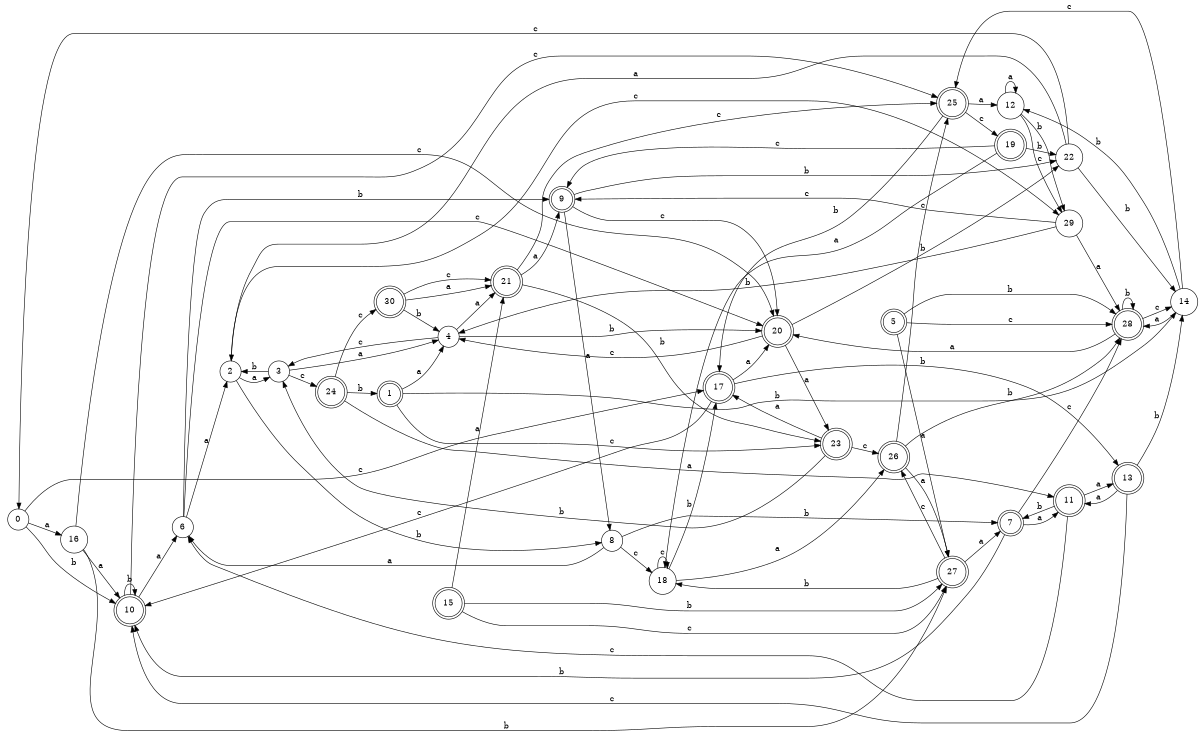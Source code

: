 digraph n25_6 {
__start0 [label="" shape="none"];

rankdir=LR;
size="8,5";

s0 [style="filled", color="black", fillcolor="white" shape="circle", label="0"];
s1 [style="rounded,filled", color="black", fillcolor="white" shape="doublecircle", label="1"];
s2 [style="filled", color="black", fillcolor="white" shape="circle", label="2"];
s3 [style="filled", color="black", fillcolor="white" shape="circle", label="3"];
s4 [style="filled", color="black", fillcolor="white" shape="circle", label="4"];
s5 [style="rounded,filled", color="black", fillcolor="white" shape="doublecircle", label="5"];
s6 [style="filled", color="black", fillcolor="white" shape="circle", label="6"];
s7 [style="rounded,filled", color="black", fillcolor="white" shape="doublecircle", label="7"];
s8 [style="filled", color="black", fillcolor="white" shape="circle", label="8"];
s9 [style="rounded,filled", color="black", fillcolor="white" shape="doublecircle", label="9"];
s10 [style="rounded,filled", color="black", fillcolor="white" shape="doublecircle", label="10"];
s11 [style="rounded,filled", color="black", fillcolor="white" shape="doublecircle", label="11"];
s12 [style="filled", color="black", fillcolor="white" shape="circle", label="12"];
s13 [style="rounded,filled", color="black", fillcolor="white" shape="doublecircle", label="13"];
s14 [style="filled", color="black", fillcolor="white" shape="circle", label="14"];
s15 [style="rounded,filled", color="black", fillcolor="white" shape="doublecircle", label="15"];
s16 [style="filled", color="black", fillcolor="white" shape="circle", label="16"];
s17 [style="rounded,filled", color="black", fillcolor="white" shape="doublecircle", label="17"];
s18 [style="filled", color="black", fillcolor="white" shape="circle", label="18"];
s19 [style="rounded,filled", color="black", fillcolor="white" shape="doublecircle", label="19"];
s20 [style="rounded,filled", color="black", fillcolor="white" shape="doublecircle", label="20"];
s21 [style="rounded,filled", color="black", fillcolor="white" shape="doublecircle", label="21"];
s22 [style="filled", color="black", fillcolor="white" shape="circle", label="22"];
s23 [style="rounded,filled", color="black", fillcolor="white" shape="doublecircle", label="23"];
s24 [style="rounded,filled", color="black", fillcolor="white" shape="doublecircle", label="24"];
s25 [style="rounded,filled", color="black", fillcolor="white" shape="doublecircle", label="25"];
s26 [style="rounded,filled", color="black", fillcolor="white" shape="doublecircle", label="26"];
s27 [style="rounded,filled", color="black", fillcolor="white" shape="doublecircle", label="27"];
s28 [style="rounded,filled", color="black", fillcolor="white" shape="doublecircle", label="28"];
s29 [style="filled", color="black", fillcolor="white" shape="circle", label="29"];
s30 [style="rounded,filled", color="black", fillcolor="white" shape="doublecircle", label="30"];
s0 -> s16 [label="a"];
s0 -> s10 [label="b"];
s0 -> s17 [label="c"];
s1 -> s4 [label="a"];
s1 -> s14 [label="b"];
s1 -> s23 [label="c"];
s2 -> s3 [label="a"];
s2 -> s8 [label="b"];
s2 -> s29 [label="c"];
s3 -> s4 [label="a"];
s3 -> s2 [label="b"];
s3 -> s24 [label="c"];
s4 -> s21 [label="a"];
s4 -> s20 [label="b"];
s4 -> s3 [label="c"];
s5 -> s27 [label="a"];
s5 -> s28 [label="b"];
s5 -> s28 [label="c"];
s6 -> s2 [label="a"];
s6 -> s9 [label="b"];
s6 -> s20 [label="c"];
s7 -> s11 [label="a"];
s7 -> s10 [label="b"];
s7 -> s28 [label="c"];
s8 -> s6 [label="a"];
s8 -> s7 [label="b"];
s8 -> s18 [label="c"];
s9 -> s8 [label="a"];
s9 -> s22 [label="b"];
s9 -> s20 [label="c"];
s10 -> s6 [label="a"];
s10 -> s10 [label="b"];
s10 -> s25 [label="c"];
s11 -> s13 [label="a"];
s11 -> s7 [label="b"];
s11 -> s6 [label="c"];
s12 -> s12 [label="a"];
s12 -> s29 [label="b"];
s12 -> s29 [label="c"];
s13 -> s11 [label="a"];
s13 -> s14 [label="b"];
s13 -> s10 [label="c"];
s14 -> s28 [label="a"];
s14 -> s12 [label="b"];
s14 -> s25 [label="c"];
s15 -> s21 [label="a"];
s15 -> s27 [label="b"];
s15 -> s27 [label="c"];
s16 -> s10 [label="a"];
s16 -> s27 [label="b"];
s16 -> s20 [label="c"];
s17 -> s20 [label="a"];
s17 -> s13 [label="b"];
s17 -> s10 [label="c"];
s18 -> s26 [label="a"];
s18 -> s17 [label="b"];
s18 -> s18 [label="c"];
s19 -> s18 [label="a"];
s19 -> s22 [label="b"];
s19 -> s9 [label="c"];
s20 -> s23 [label="a"];
s20 -> s22 [label="b"];
s20 -> s4 [label="c"];
s21 -> s9 [label="a"];
s21 -> s23 [label="b"];
s21 -> s25 [label="c"];
s22 -> s2 [label="a"];
s22 -> s14 [label="b"];
s22 -> s0 [label="c"];
s23 -> s17 [label="a"];
s23 -> s3 [label="b"];
s23 -> s26 [label="c"];
s24 -> s11 [label="a"];
s24 -> s1 [label="b"];
s24 -> s30 [label="c"];
s25 -> s12 [label="a"];
s25 -> s17 [label="b"];
s25 -> s19 [label="c"];
s26 -> s27 [label="a"];
s26 -> s28 [label="b"];
s26 -> s25 [label="c"];
s27 -> s7 [label="a"];
s27 -> s18 [label="b"];
s27 -> s26 [label="c"];
s28 -> s20 [label="a"];
s28 -> s28 [label="b"];
s28 -> s14 [label="c"];
s29 -> s28 [label="a"];
s29 -> s4 [label="b"];
s29 -> s9 [label="c"];
s30 -> s21 [label="a"];
s30 -> s4 [label="b"];
s30 -> s21 [label="c"];

}